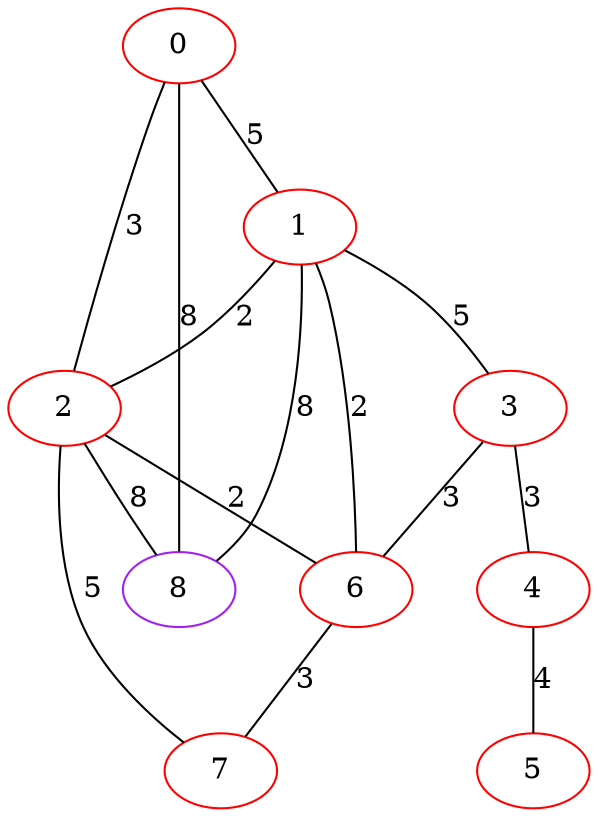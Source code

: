graph "" {
0 [color=red, weight=1];
1 [color=red, weight=1];
2 [color=red, weight=1];
3 [color=red, weight=1];
4 [color=red, weight=1];
5 [color=red, weight=1];
6 [color=red, weight=1];
7 [color=red, weight=1];
8 [color=purple, weight=4];
0 -- 8  [key=0, label=8];
0 -- 1  [key=0, label=5];
0 -- 2  [key=0, label=3];
1 -- 8  [key=0, label=8];
1 -- 2  [key=0, label=2];
1 -- 3  [key=0, label=5];
1 -- 6  [key=0, label=2];
2 -- 8  [key=0, label=8];
2 -- 6  [key=0, label=2];
2 -- 7  [key=0, label=5];
3 -- 4  [key=0, label=3];
3 -- 6  [key=0, label=3];
4 -- 5  [key=0, label=4];
6 -- 7  [key=0, label=3];
}

